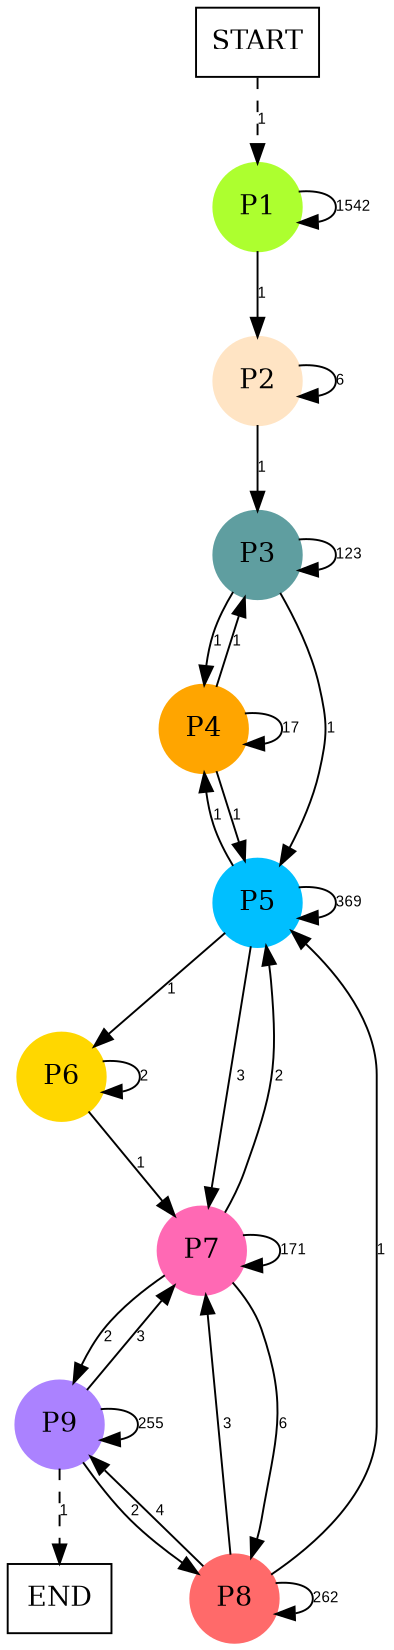 digraph graphname {
	dpi = 150
	size="16,11!";
	margin = 0;
"P1" [shape=circle, color=greenyellow, style=filled]"P2" [shape=circle, color=bisque, style=filled]"P3" [shape=circle, color=cadetblue, style=filled]"P4" [shape=circle, color=orange, style=filled]"P5" [shape=circle, color=deepskyblue, style=filled]"P6" [shape=circle, color=gold, style=filled]"P7" [shape=circle, color=hotpink, style=filled]"P8" [shape=circle, color=indianred1, style=filled]"P9" [shape=circle, color=mediumpurple1, style=filled]"START" [shape=box, fillcolor=white, style=filled, color=black]"END" [shape=box, fillcolor=white, style=filled, color=black]"P1" -> "P1" [ label ="1542" labelfloat=false fontname="Arial" fontsize=8]
"P1" -> "P2" [ label ="1" labelfloat=false fontname="Arial" fontsize=8]
"P2" -> "P2" [ label ="6" labelfloat=false fontname="Arial" fontsize=8]
"P2" -> "P3" [ label ="1" labelfloat=false fontname="Arial" fontsize=8]
"P3" -> "P3" [ label ="123" labelfloat=false fontname="Arial" fontsize=8]
"P3" -> "P4" [ label ="1" labelfloat=false fontname="Arial" fontsize=8]
"P3" -> "P5" [ label ="1" labelfloat=false fontname="Arial" fontsize=8]
"P4" -> "P3" [ label ="1" labelfloat=false fontname="Arial" fontsize=8]
"P4" -> "P4" [ label ="17" labelfloat=false fontname="Arial" fontsize=8]
"P4" -> "P5" [ label ="1" labelfloat=false fontname="Arial" fontsize=8]
"P5" -> "P4" [ label ="1" labelfloat=false fontname="Arial" fontsize=8]
"P5" -> "P5" [ label ="369" labelfloat=false fontname="Arial" fontsize=8]
"P5" -> "P6" [ label ="1" labelfloat=false fontname="Arial" fontsize=8]
"P5" -> "P7" [ label ="3" labelfloat=false fontname="Arial" fontsize=8]
"P6" -> "P6" [ label ="2" labelfloat=false fontname="Arial" fontsize=8]
"P6" -> "P7" [ label ="1" labelfloat=false fontname="Arial" fontsize=8]
"P7" -> "P5" [ label ="2" labelfloat=false fontname="Arial" fontsize=8]
"P7" -> "P7" [ label ="171" labelfloat=false fontname="Arial" fontsize=8]
"P7" -> "P8" [ label ="6" labelfloat=false fontname="Arial" fontsize=8]
"P7" -> "P9" [ label ="2" labelfloat=false fontname="Arial" fontsize=8]
"P8" -> "P5" [ label ="1" labelfloat=false fontname="Arial" fontsize=8]
"P8" -> "P7" [ label ="3" labelfloat=false fontname="Arial" fontsize=8]
"P8" -> "P8" [ label ="262" labelfloat=false fontname="Arial" fontsize=8]
"P8" -> "P9" [ label ="4" labelfloat=false fontname="Arial" fontsize=8]
"P9" -> "P7" [ label ="3" labelfloat=false fontname="Arial" fontsize=8]
"P9" -> "P8" [ label ="2" labelfloat=false fontname="Arial" fontsize=8]
"P9" -> "P9" [ label ="255" labelfloat=false fontname="Arial" fontsize=8]
"P9" -> "END" [ style = dashed label ="1" labelfloat=false fontname="Arial" fontsize=8]
"START" -> "P1" [ style = dashed label ="1" labelfloat=false fontname="Arial" fontsize=8]
}